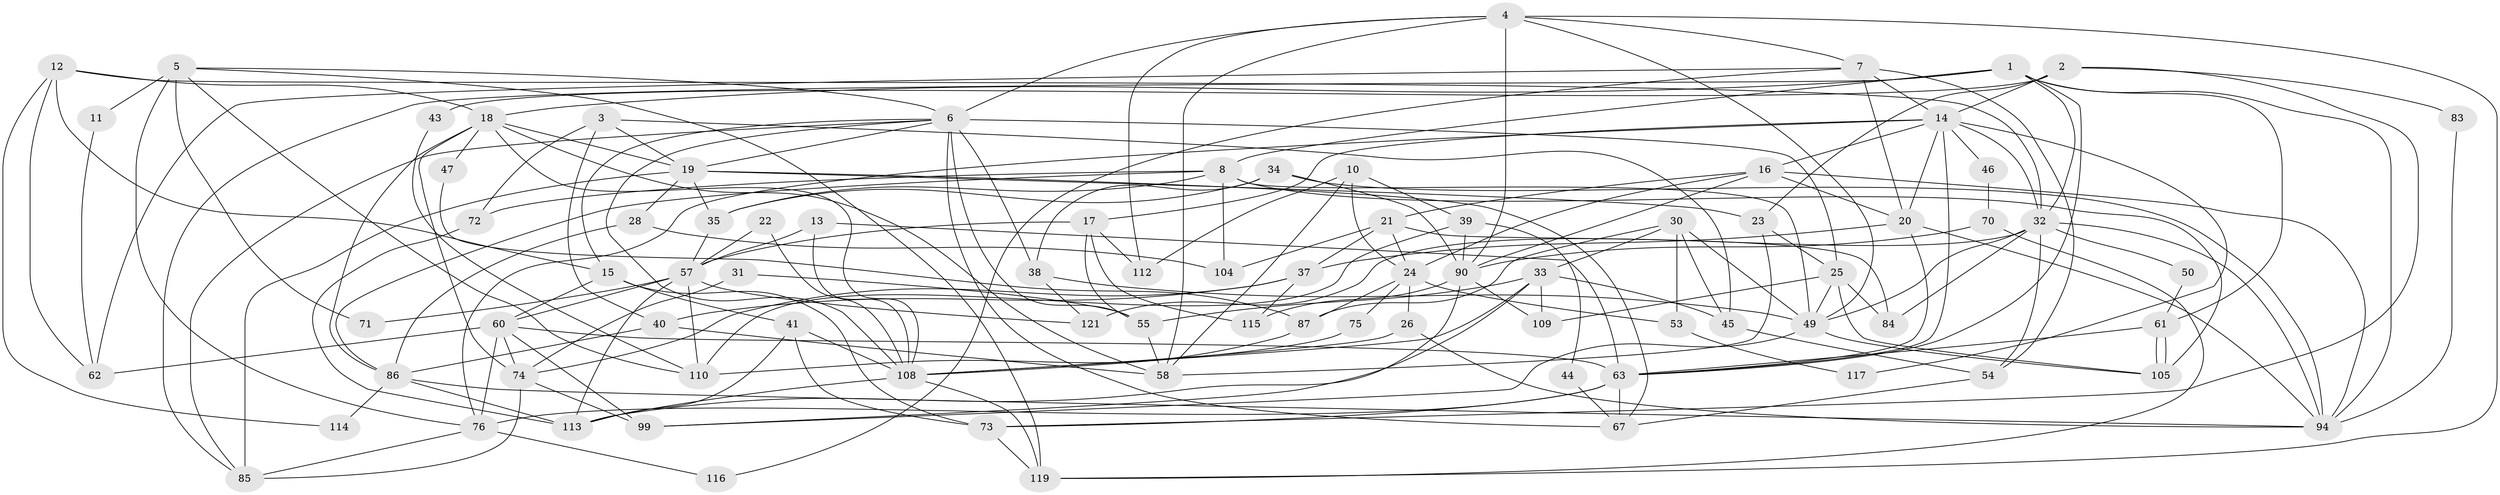 // Generated by graph-tools (version 1.1) at 2025/52/02/27/25 19:52:08]
// undirected, 82 vertices, 197 edges
graph export_dot {
graph [start="1"]
  node [color=gray90,style=filled];
  1 [super="+81"];
  2 [super="+65"];
  3;
  4 [super="+68"];
  5 [super="+97"];
  6 [super="+96"];
  7 [super="+9"];
  8 [super="+51"];
  10 [super="+66"];
  11;
  12 [super="+92"];
  13;
  14 [super="+56"];
  15 [super="+36"];
  16 [super="+29"];
  17 [super="+98"];
  18 [super="+48"];
  19 [super="+100"];
  20 [super="+89"];
  21 [super="+95"];
  22;
  23;
  24 [super="+64"];
  25 [super="+27"];
  26;
  28;
  30 [super="+78"];
  31;
  32 [super="+124"];
  33 [super="+77"];
  34;
  35 [super="+118"];
  37 [super="+42"];
  38;
  39;
  40;
  41 [super="+106"];
  43 [super="+59"];
  44;
  45 [super="+52"];
  46;
  47;
  49 [super="+107"];
  50 [super="+69"];
  53;
  54;
  55;
  57 [super="+79"];
  58 [super="+91"];
  60 [super="+88"];
  61;
  62;
  63 [super="+80"];
  67 [super="+103"];
  70;
  71;
  72;
  73 [super="+123"];
  74 [super="+82"];
  75;
  76;
  83;
  84;
  85 [super="+102"];
  86 [super="+93"];
  87;
  90 [super="+111"];
  94 [super="+101"];
  99;
  104;
  105;
  108 [super="+120"];
  109;
  110;
  112;
  113 [super="+122"];
  114;
  115;
  116;
  117;
  119;
  121;
  1 -- 94;
  1 -- 61;
  1 -- 32;
  1 -- 8;
  1 -- 63;
  1 -- 85;
  1 -- 18;
  2 -- 14;
  2 -- 83;
  2 -- 73 [weight=2];
  2 -- 43 [weight=2];
  2 -- 23;
  3 -- 45;
  3 -- 40;
  3 -- 19;
  3 -- 72;
  4 -- 49;
  4 -- 6;
  4 -- 112;
  4 -- 90;
  4 -- 119;
  4 -- 58;
  4 -- 7;
  5 -- 76;
  5 -- 110;
  5 -- 119;
  5 -- 71;
  5 -- 11;
  5 -- 6;
  6 -- 108;
  6 -- 19;
  6 -- 38;
  6 -- 55;
  6 -- 25;
  6 -- 15;
  6 -- 85;
  6 -- 67;
  7 -- 116;
  7 -- 54;
  7 -- 62;
  7 -- 14;
  7 -- 20;
  8 -- 105;
  8 -- 35;
  8 -- 86;
  8 -- 72;
  8 -- 104;
  8 -- 49;
  10 -- 112;
  10 -- 24;
  10 -- 58;
  10 -- 39;
  11 -- 62;
  12 -- 32;
  12 -- 62;
  12 -- 114;
  12 -- 15;
  12 -- 18;
  13 -- 108;
  13 -- 57;
  13 -- 63;
  14 -- 17;
  14 -- 76;
  14 -- 117;
  14 -- 63;
  14 -- 16;
  14 -- 32;
  14 -- 46;
  14 -- 20;
  15 -- 41;
  15 -- 73;
  15 -- 60;
  16 -- 94;
  16 -- 24;
  16 -- 20;
  16 -- 21;
  16 -- 90;
  17 -- 57 [weight=2];
  17 -- 112;
  17 -- 115;
  17 -- 55;
  18 -- 47;
  18 -- 58;
  18 -- 19;
  18 -- 74;
  18 -- 108;
  18 -- 86;
  19 -- 23;
  19 -- 28;
  19 -- 85;
  19 -- 35;
  19 -- 67;
  20 -- 37;
  20 -- 94;
  20 -- 63;
  21 -- 24;
  21 -- 104;
  21 -- 37;
  21 -- 84;
  22 -- 108;
  22 -- 57;
  23 -- 58;
  23 -- 25;
  24 -- 26;
  24 -- 87;
  24 -- 75;
  24 -- 53;
  25 -- 105;
  25 -- 109;
  25 -- 84;
  25 -- 49;
  26 -- 108;
  26 -- 94;
  28 -- 86;
  28 -- 104;
  30 -- 87;
  30 -- 49;
  30 -- 53;
  30 -- 45;
  30 -- 33;
  31 -- 55;
  31 -- 74;
  32 -- 54;
  32 -- 84;
  32 -- 50;
  32 -- 94;
  32 -- 121;
  32 -- 49;
  33 -- 108;
  33 -- 55;
  33 -- 99;
  33 -- 109;
  33 -- 45;
  34 -- 90;
  34 -- 38;
  34 -- 35;
  34 -- 94;
  35 -- 57;
  37 -- 115;
  37 -- 74;
  37 -- 40;
  38 -- 121;
  38 -- 49;
  39 -- 110;
  39 -- 44;
  39 -- 90;
  40 -- 58;
  40 -- 86;
  41 -- 73;
  41 -- 108;
  41 -- 113;
  43 -- 110;
  44 -- 67;
  45 -- 54;
  46 -- 70;
  47 -- 87;
  49 -- 99;
  49 -- 105;
  50 -- 61;
  53 -- 117;
  54 -- 67;
  55 -- 58;
  57 -- 121;
  57 -- 60;
  57 -- 71;
  57 -- 110;
  57 -- 113;
  60 -- 76;
  60 -- 62;
  60 -- 99;
  60 -- 74;
  60 -- 63;
  61 -- 105;
  61 -- 105;
  61 -- 63;
  63 -- 67;
  63 -- 76;
  63 -- 73;
  70 -- 119;
  70 -- 90;
  72 -- 113;
  73 -- 119 [weight=2];
  74 -- 99;
  74 -- 85;
  75 -- 108;
  76 -- 116;
  76 -- 85;
  83 -- 94;
  86 -- 113;
  86 -- 114;
  86 -- 94;
  87 -- 110;
  90 -- 109;
  90 -- 115;
  90 -- 113;
  108 -- 119;
  108 -- 113;
}
